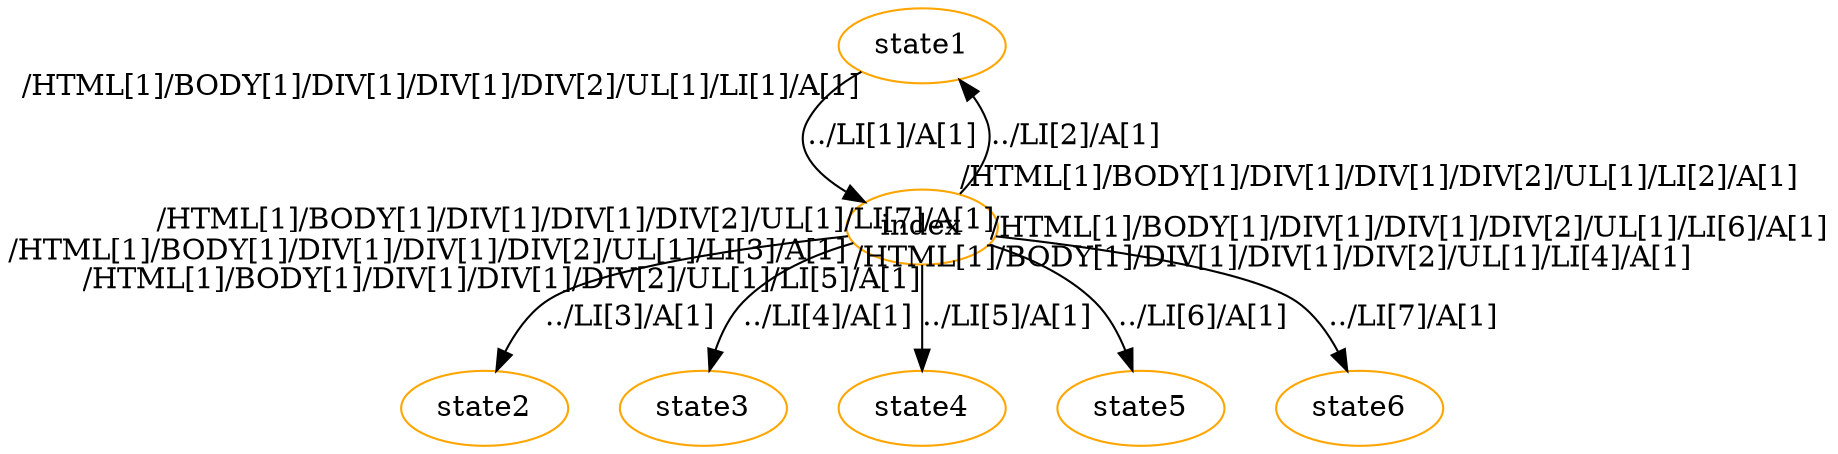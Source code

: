 digraph G {
  1 [ label="state1" color="orange" ];
  2 [ label="state2" color="orange" ];
  3 [ label="index" color="orange" ];
  4 [ label="state3" color="orange" ];
  5 [ label="state4" color="orange" ];
  6 [ label="state5" color="orange" ];
  7 [ label="state6" color="orange" ];
  3 -> 1 [ label="../LI[2]/A[1]" taillabel="/HTML[1]/BODY[1]/DIV[1]/DIV[1]/DIV[2]/UL[1]/LI[2]/A[1]" ];
  1 -> 3 [ label="../LI[1]/A[1]" taillabel="/HTML[1]/BODY[1]/DIV[1]/DIV[1]/DIV[2]/UL[1]/LI[1]/A[1]" ];
  3 -> 2 [ label="../LI[3]/A[1]" taillabel="/HTML[1]/BODY[1]/DIV[1]/DIV[1]/DIV[2]/UL[1]/LI[3]/A[1]" ];
  3 -> 4 [ label="../LI[4]/A[1]" taillabel="/HTML[1]/BODY[1]/DIV[1]/DIV[1]/DIV[2]/UL[1]/LI[4]/A[1]" ];
  3 -> 5 [ label="../LI[5]/A[1]" taillabel="/HTML[1]/BODY[1]/DIV[1]/DIV[1]/DIV[2]/UL[1]/LI[5]/A[1]" ];
  3 -> 6 [ label="../LI[6]/A[1]" taillabel="/HTML[1]/BODY[1]/DIV[1]/DIV[1]/DIV[2]/UL[1]/LI[6]/A[1]" ];
  3 -> 7 [ label="../LI[7]/A[1]" taillabel="/HTML[1]/BODY[1]/DIV[1]/DIV[1]/DIV[2]/UL[1]/LI[7]/A[1]" ];
}
